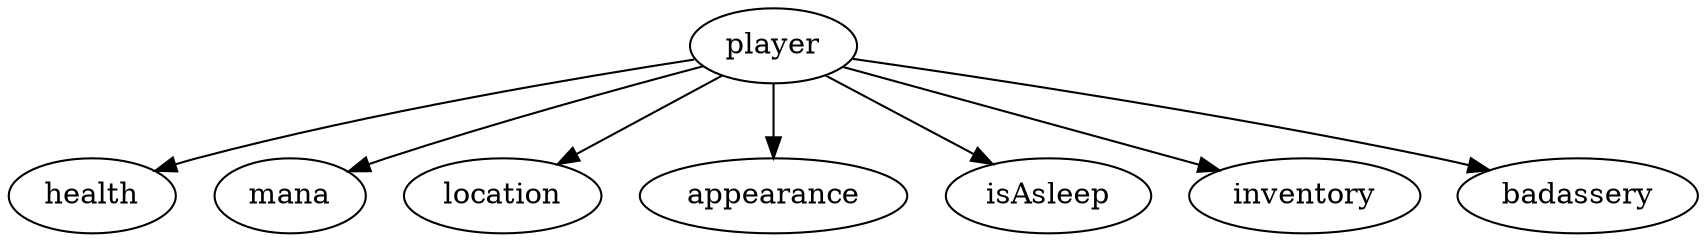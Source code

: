 
digraph player
{
  player->health;
  player->mana;
  player->location;
  player->appearance;
  player->isAsleep;
  player->inventory;
  player->badassery;
}